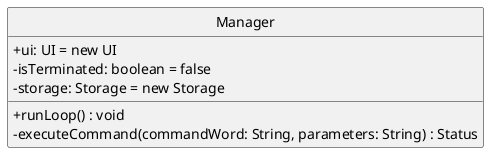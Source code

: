 @startuml
'https://plantuml.com/class-diagram
hide circle
skinparam classAttributeIconSize 0
class Manager {
+ ui: UI = new UI
- isTerminated: boolean = false
- storage: Storage = new Storage
+ runLoop() : void
- executeCommand(commandWord: String, parameters: String) : Status
}


@enduml
